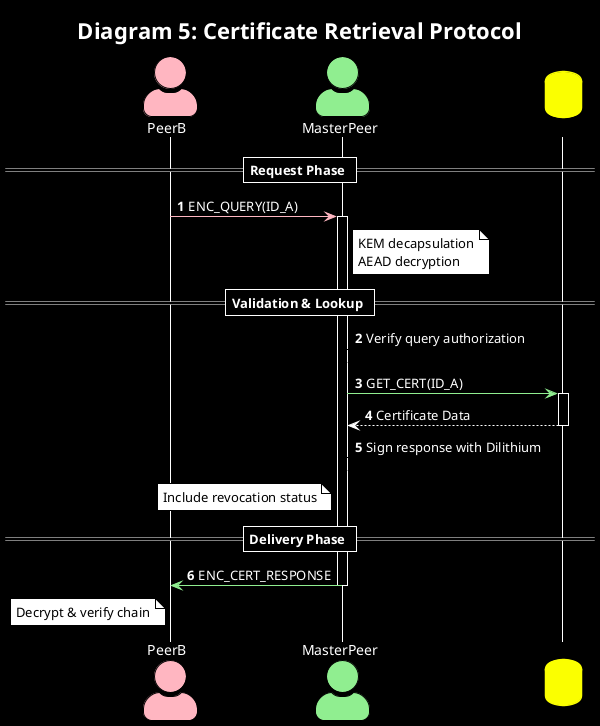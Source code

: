 @startuml
!theme plain

' Colour constants
!define PEER_B_COLOR      #FFB6C1
!define MASTER_PEER_COLOR #90EE90
!define MEMORY_COLOR      #fbff00
!define SYSTEM_COLOR      #FFFFFF

' Global styling
skinparam backgroundColor #000000
skinparam defaultFontColor #FFFFFF
skinparam actorStyle awesome
skinparam database {
  BackgroundColor MEMORY_COLOR
  BorderColor MEMORY_COLOR
  FontColor #000000
}
skinparam note {
  BackgroundColor #FFFFFF
  BorderColor #000000
  FontColor #000000
}

' Sequence styling
skinparam sequence {
  LifeLineBorderColor #FFFFFF
  LifeLineBackgroundColor #000000
  ParticipantBorderColor #FFFFFF
  DividerBackgroundColor #000000
  DividerBorderColor #FFFFFF
  DividerFontColor #FFFFFF
}

' Participants
actor      "PeerB"      as PB PEER_B_COLOR
actor      "MasterPeer" as MP MASTER_PEER_COLOR
database   "CertDB"     as DB MEMORY_COLOR

title Diagram 5: Certificate Retrieval Protocol
autonumber

== Request Phase ==
PB -[PEER_B_COLOR]> MP: ENC_QUERY(ID_A)
activate MP
note right MP: KEM decapsulation\nAEAD decryption

== Validation & Lookup ==
MP -> MP: Verify query authorization
MP -[MASTER_PEER_COLOR]> DB: GET_CERT(ID_A)
activate DB
DB --[SYSTEM_COLOR]> MP: Certificate Data
deactivate DB

MP -> MP: Sign response with Dilithium
note left MP: Include revocation status

== Delivery Phase ==
MP -[MASTER_PEER_COLOR]> PB: ENC_CERT_RESPONSE
note left PB: Decrypt & verify chain
deactivate MP

@enduml